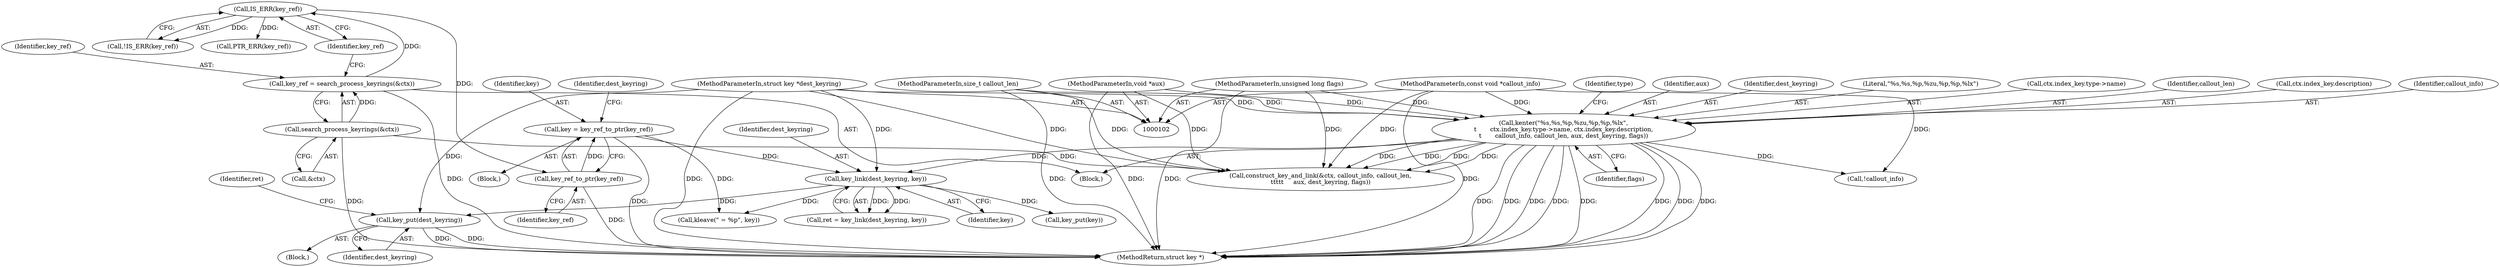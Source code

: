 digraph "0_linux_c06cfb08b88dfbe13be44a69ae2fdc3a7c902d81_4@pointer" {
"1000181" [label="(Call,key_put(dest_keyring))"];
"1000178" [label="(Call,key_link(dest_keyring, key))"];
"1000115" [label="(Call,kenter(\"%s,%s,%p,%zu,%p,%p,%lx\",\n\t       ctx.index_key.type->name, ctx.index_key.description,\n\t       callout_info, callout_len, aux, dest_keyring, flags))"];
"1000105" [label="(MethodParameterIn,const void *callout_info)"];
"1000106" [label="(MethodParameterIn,size_t callout_len)"];
"1000107" [label="(MethodParameterIn,void *aux)"];
"1000108" [label="(MethodParameterIn,struct key *dest_keyring)"];
"1000109" [label="(MethodParameterIn,unsigned long flags)"];
"1000166" [label="(Call,key = key_ref_to_ptr(key_ref))"];
"1000168" [label="(Call,key_ref_to_ptr(key_ref))"];
"1000163" [label="(Call,IS_ERR(key_ref))"];
"1000156" [label="(Call,key_ref = search_process_keyrings(&ctx))"];
"1000158" [label="(Call,search_process_keyrings(&ctx))"];
"1000109" [label="(MethodParameterIn,unsigned long flags)"];
"1000124" [label="(Call,ctx.index_key.description)"];
"1000171" [label="(Identifier,dest_keyring)"];
"1000176" [label="(Call,ret = key_link(dest_keyring, key))"];
"1000162" [label="(Call,!IS_ERR(key_ref))"];
"1000167" [label="(Identifier,key)"];
"1000198" [label="(Call,PTR_ERR(key_ref))"];
"1000129" [label="(Identifier,callout_info)"];
"1000156" [label="(Call,key_ref = search_process_keyrings(&ctx))"];
"1000165" [label="(Block,)"];
"1000164" [label="(Identifier,key_ref)"];
"1000180" [label="(Identifier,key)"];
"1000178" [label="(Call,key_link(dest_keyring, key))"];
"1000157" [label="(Identifier,key_ref)"];
"1000105" [label="(MethodParameterIn,const void *callout_info)"];
"1000182" [label="(Identifier,dest_keyring)"];
"1000159" [label="(Call,&ctx)"];
"1000107" [label="(MethodParameterIn,void *aux)"];
"1000163" [label="(Call,IS_ERR(key_ref))"];
"1000115" [label="(Call,kenter(\"%s,%s,%p,%zu,%p,%p,%lx\",\n\t       ctx.index_key.type->name, ctx.index_key.description,\n\t       callout_info, callout_len, aux, dest_keyring, flags))"];
"1000136" [label="(Identifier,type)"];
"1000131" [label="(Identifier,aux)"];
"1000110" [label="(Block,)"];
"1000132" [label="(Identifier,dest_keyring)"];
"1000166" [label="(Call,key = key_ref_to_ptr(key_ref))"];
"1000168" [label="(Call,key_ref_to_ptr(key_ref))"];
"1000188" [label="(Call,key_put(key))"];
"1000106" [label="(MethodParameterIn,size_t callout_len)"];
"1000116" [label="(Literal,\"%s,%s,%p,%zu,%p,%p,%lx\")"];
"1000133" [label="(Identifier,flags)"];
"1000158" [label="(Call,search_process_keyrings(&ctx))"];
"1000220" [label="(Call,construct_key_and_link(&ctx, callout_info, callout_len,\n\t\t\t\t\t     aux, dest_keyring, flags))"];
"1000179" [label="(Identifier,dest_keyring)"];
"1000169" [label="(Identifier,key_ref)"];
"1000172" [label="(Block,)"];
"1000108" [label="(MethodParameterIn,struct key *dest_keyring)"];
"1000215" [label="(Call,!callout_info)"];
"1000244" [label="(MethodReturn,struct key *)"];
"1000239" [label="(Call,kleave(\" = %p\", key))"];
"1000117" [label="(Call,ctx.index_key.type->name)"];
"1000181" [label="(Call,key_put(dest_keyring))"];
"1000185" [label="(Identifier,ret)"];
"1000130" [label="(Identifier,callout_len)"];
"1000181" -> "1000172"  [label="AST: "];
"1000181" -> "1000182"  [label="CFG: "];
"1000182" -> "1000181"  [label="AST: "];
"1000185" -> "1000181"  [label="CFG: "];
"1000181" -> "1000244"  [label="DDG: "];
"1000181" -> "1000244"  [label="DDG: "];
"1000178" -> "1000181"  [label="DDG: "];
"1000108" -> "1000181"  [label="DDG: "];
"1000178" -> "1000176"  [label="AST: "];
"1000178" -> "1000180"  [label="CFG: "];
"1000179" -> "1000178"  [label="AST: "];
"1000180" -> "1000178"  [label="AST: "];
"1000176" -> "1000178"  [label="CFG: "];
"1000178" -> "1000176"  [label="DDG: "];
"1000178" -> "1000176"  [label="DDG: "];
"1000115" -> "1000178"  [label="DDG: "];
"1000108" -> "1000178"  [label="DDG: "];
"1000166" -> "1000178"  [label="DDG: "];
"1000178" -> "1000188"  [label="DDG: "];
"1000178" -> "1000239"  [label="DDG: "];
"1000115" -> "1000110"  [label="AST: "];
"1000115" -> "1000133"  [label="CFG: "];
"1000116" -> "1000115"  [label="AST: "];
"1000117" -> "1000115"  [label="AST: "];
"1000124" -> "1000115"  [label="AST: "];
"1000129" -> "1000115"  [label="AST: "];
"1000130" -> "1000115"  [label="AST: "];
"1000131" -> "1000115"  [label="AST: "];
"1000132" -> "1000115"  [label="AST: "];
"1000133" -> "1000115"  [label="AST: "];
"1000136" -> "1000115"  [label="CFG: "];
"1000115" -> "1000244"  [label="DDG: "];
"1000115" -> "1000244"  [label="DDG: "];
"1000115" -> "1000244"  [label="DDG: "];
"1000115" -> "1000244"  [label="DDG: "];
"1000115" -> "1000244"  [label="DDG: "];
"1000115" -> "1000244"  [label="DDG: "];
"1000115" -> "1000244"  [label="DDG: "];
"1000115" -> "1000244"  [label="DDG: "];
"1000105" -> "1000115"  [label="DDG: "];
"1000106" -> "1000115"  [label="DDG: "];
"1000107" -> "1000115"  [label="DDG: "];
"1000108" -> "1000115"  [label="DDG: "];
"1000109" -> "1000115"  [label="DDG: "];
"1000115" -> "1000215"  [label="DDG: "];
"1000115" -> "1000220"  [label="DDG: "];
"1000115" -> "1000220"  [label="DDG: "];
"1000115" -> "1000220"  [label="DDG: "];
"1000115" -> "1000220"  [label="DDG: "];
"1000105" -> "1000102"  [label="AST: "];
"1000105" -> "1000244"  [label="DDG: "];
"1000105" -> "1000215"  [label="DDG: "];
"1000105" -> "1000220"  [label="DDG: "];
"1000106" -> "1000102"  [label="AST: "];
"1000106" -> "1000244"  [label="DDG: "];
"1000106" -> "1000220"  [label="DDG: "];
"1000107" -> "1000102"  [label="AST: "];
"1000107" -> "1000244"  [label="DDG: "];
"1000107" -> "1000220"  [label="DDG: "];
"1000108" -> "1000102"  [label="AST: "];
"1000108" -> "1000244"  [label="DDG: "];
"1000108" -> "1000220"  [label="DDG: "];
"1000109" -> "1000102"  [label="AST: "];
"1000109" -> "1000244"  [label="DDG: "];
"1000109" -> "1000220"  [label="DDG: "];
"1000166" -> "1000165"  [label="AST: "];
"1000166" -> "1000168"  [label="CFG: "];
"1000167" -> "1000166"  [label="AST: "];
"1000168" -> "1000166"  [label="AST: "];
"1000171" -> "1000166"  [label="CFG: "];
"1000166" -> "1000244"  [label="DDG: "];
"1000168" -> "1000166"  [label="DDG: "];
"1000166" -> "1000239"  [label="DDG: "];
"1000168" -> "1000169"  [label="CFG: "];
"1000169" -> "1000168"  [label="AST: "];
"1000168" -> "1000244"  [label="DDG: "];
"1000163" -> "1000168"  [label="DDG: "];
"1000163" -> "1000162"  [label="AST: "];
"1000163" -> "1000164"  [label="CFG: "];
"1000164" -> "1000163"  [label="AST: "];
"1000162" -> "1000163"  [label="CFG: "];
"1000163" -> "1000162"  [label="DDG: "];
"1000156" -> "1000163"  [label="DDG: "];
"1000163" -> "1000198"  [label="DDG: "];
"1000156" -> "1000110"  [label="AST: "];
"1000156" -> "1000158"  [label="CFG: "];
"1000157" -> "1000156"  [label="AST: "];
"1000158" -> "1000156"  [label="AST: "];
"1000164" -> "1000156"  [label="CFG: "];
"1000156" -> "1000244"  [label="DDG: "];
"1000158" -> "1000156"  [label="DDG: "];
"1000158" -> "1000159"  [label="CFG: "];
"1000159" -> "1000158"  [label="AST: "];
"1000158" -> "1000244"  [label="DDG: "];
"1000158" -> "1000220"  [label="DDG: "];
}
